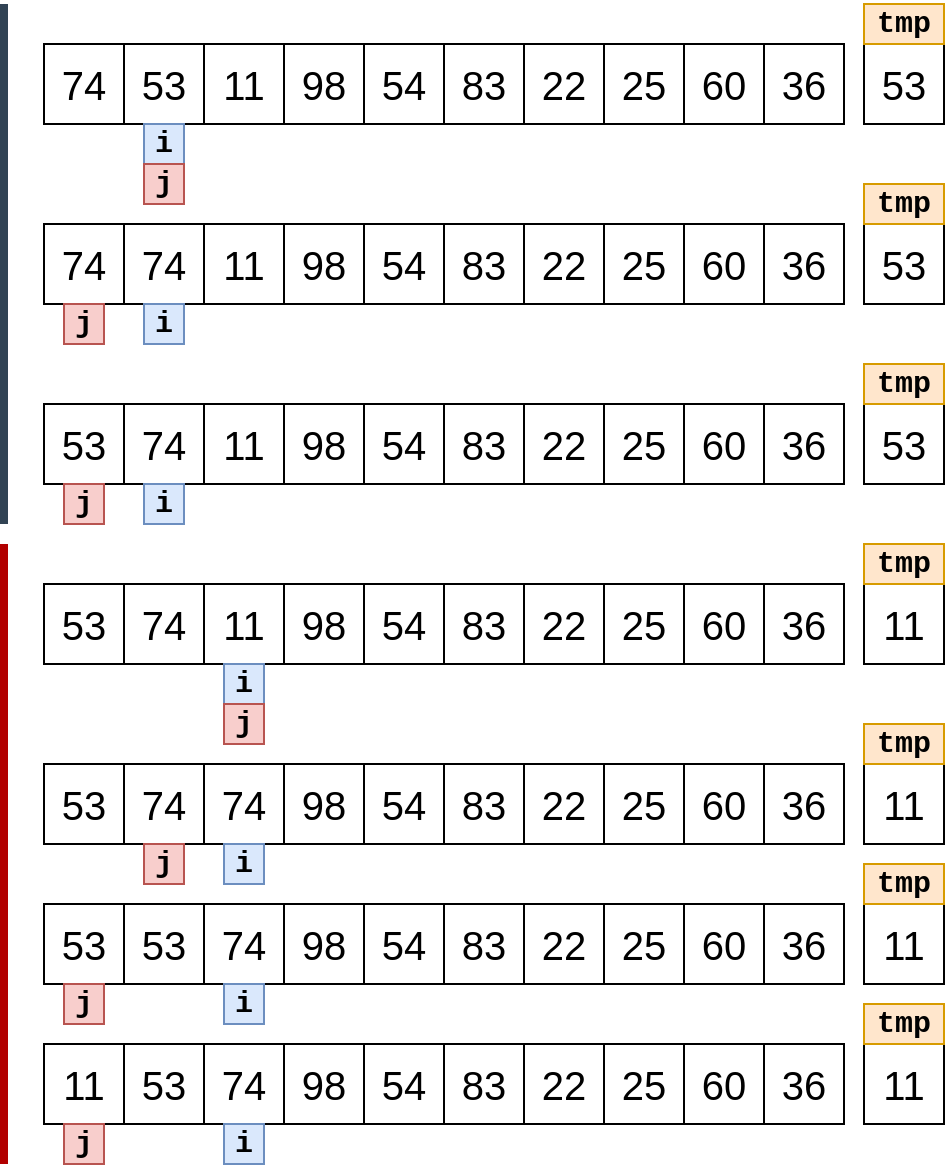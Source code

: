 <mxfile version="20.6.2" type="device"><diagram id="OG9glbJAfgWNklI4VPgX" name="Page-1"><mxGraphModel dx="1298" dy="900" grid="1" gridSize="10" guides="1" tooltips="1" connect="1" arrows="1" fold="1" page="1" pageScale="1" pageWidth="850" pageHeight="1100" math="0" shadow="0"><root><mxCell id="0"/><mxCell id="1" parent="0"/><mxCell id="pspeMJWj8pJ3dFkeA4iq-11" value="" style="group;fontSize=20;" vertex="1" connectable="0" parent="1"><mxGeometry x="40" y="40" width="400" height="40" as="geometry"/></mxCell><mxCell id="pspeMJWj8pJ3dFkeA4iq-1" value="74" style="whiteSpace=wrap;html=1;aspect=fixed;fontSize=20;" vertex="1" parent="pspeMJWj8pJ3dFkeA4iq-11"><mxGeometry width="40" height="40" as="geometry"/></mxCell><mxCell id="pspeMJWj8pJ3dFkeA4iq-2" value="53" style="whiteSpace=wrap;html=1;aspect=fixed;fontSize=20;" vertex="1" parent="pspeMJWj8pJ3dFkeA4iq-11"><mxGeometry x="40" width="40" height="40" as="geometry"/></mxCell><mxCell id="pspeMJWj8pJ3dFkeA4iq-3" value="11" style="whiteSpace=wrap;html=1;aspect=fixed;fontSize=20;" vertex="1" parent="pspeMJWj8pJ3dFkeA4iq-11"><mxGeometry x="80" width="40" height="40" as="geometry"/></mxCell><mxCell id="pspeMJWj8pJ3dFkeA4iq-4" value="98" style="whiteSpace=wrap;html=1;aspect=fixed;fontSize=20;" vertex="1" parent="pspeMJWj8pJ3dFkeA4iq-11"><mxGeometry x="120" width="40" height="40" as="geometry"/></mxCell><mxCell id="pspeMJWj8pJ3dFkeA4iq-5" value="54" style="whiteSpace=wrap;html=1;aspect=fixed;fontSize=20;" vertex="1" parent="pspeMJWj8pJ3dFkeA4iq-11"><mxGeometry x="160" width="40" height="40" as="geometry"/></mxCell><mxCell id="pspeMJWj8pJ3dFkeA4iq-6" value="83" style="whiteSpace=wrap;html=1;aspect=fixed;fontSize=20;" vertex="1" parent="pspeMJWj8pJ3dFkeA4iq-11"><mxGeometry x="200" width="40" height="40" as="geometry"/></mxCell><mxCell id="pspeMJWj8pJ3dFkeA4iq-7" value="22" style="whiteSpace=wrap;html=1;aspect=fixed;fontSize=20;" vertex="1" parent="pspeMJWj8pJ3dFkeA4iq-11"><mxGeometry x="240" width="40" height="40" as="geometry"/></mxCell><mxCell id="pspeMJWj8pJ3dFkeA4iq-8" value="25" style="whiteSpace=wrap;html=1;aspect=fixed;fontSize=20;" vertex="1" parent="pspeMJWj8pJ3dFkeA4iq-11"><mxGeometry x="280" width="40" height="40" as="geometry"/></mxCell><mxCell id="pspeMJWj8pJ3dFkeA4iq-9" value="60" style="whiteSpace=wrap;html=1;aspect=fixed;fontSize=20;" vertex="1" parent="pspeMJWj8pJ3dFkeA4iq-11"><mxGeometry x="320" width="40" height="40" as="geometry"/></mxCell><mxCell id="pspeMJWj8pJ3dFkeA4iq-10" value="36" style="whiteSpace=wrap;html=1;aspect=fixed;fontSize=20;" vertex="1" parent="pspeMJWj8pJ3dFkeA4iq-11"><mxGeometry x="360" width="40" height="40" as="geometry"/></mxCell><mxCell id="pspeMJWj8pJ3dFkeA4iq-13" value="i" style="whiteSpace=wrap;html=1;aspect=fixed;fontSize=15;fontStyle=1;fontFamily=Courier New;fillColor=#dae8fc;strokeColor=#6c8ebf;" vertex="1" parent="1"><mxGeometry x="90" y="80" width="20" height="20" as="geometry"/></mxCell><mxCell id="pspeMJWj8pJ3dFkeA4iq-14" value="j" style="whiteSpace=wrap;html=1;aspect=fixed;fontSize=15;fontStyle=1;fontFamily=Courier New;fillColor=#f8cecc;strokeColor=#b85450;" vertex="1" parent="1"><mxGeometry x="90" y="100" width="20" height="20" as="geometry"/></mxCell><mxCell id="pspeMJWj8pJ3dFkeA4iq-54" value="" style="group;fontSize=20;" vertex="1" connectable="0" parent="1"><mxGeometry x="40" y="130" width="400" height="40" as="geometry"/></mxCell><mxCell id="pspeMJWj8pJ3dFkeA4iq-55" value="74" style="whiteSpace=wrap;html=1;aspect=fixed;fontSize=20;" vertex="1" parent="pspeMJWj8pJ3dFkeA4iq-54"><mxGeometry width="40" height="40" as="geometry"/></mxCell><mxCell id="pspeMJWj8pJ3dFkeA4iq-56" value="74" style="whiteSpace=wrap;html=1;aspect=fixed;fontSize=20;" vertex="1" parent="pspeMJWj8pJ3dFkeA4iq-54"><mxGeometry x="40" width="40" height="40" as="geometry"/></mxCell><mxCell id="pspeMJWj8pJ3dFkeA4iq-57" value="11" style="whiteSpace=wrap;html=1;aspect=fixed;fontSize=20;" vertex="1" parent="pspeMJWj8pJ3dFkeA4iq-54"><mxGeometry x="80" width="40" height="40" as="geometry"/></mxCell><mxCell id="pspeMJWj8pJ3dFkeA4iq-58" value="98" style="whiteSpace=wrap;html=1;aspect=fixed;fontSize=20;" vertex="1" parent="pspeMJWj8pJ3dFkeA4iq-54"><mxGeometry x="120" width="40" height="40" as="geometry"/></mxCell><mxCell id="pspeMJWj8pJ3dFkeA4iq-59" value="54" style="whiteSpace=wrap;html=1;aspect=fixed;fontSize=20;" vertex="1" parent="pspeMJWj8pJ3dFkeA4iq-54"><mxGeometry x="160" width="40" height="40" as="geometry"/></mxCell><mxCell id="pspeMJWj8pJ3dFkeA4iq-60" value="83" style="whiteSpace=wrap;html=1;aspect=fixed;fontSize=20;" vertex="1" parent="pspeMJWj8pJ3dFkeA4iq-54"><mxGeometry x="200" width="40" height="40" as="geometry"/></mxCell><mxCell id="pspeMJWj8pJ3dFkeA4iq-61" value="22" style="whiteSpace=wrap;html=1;aspect=fixed;fontSize=20;" vertex="1" parent="pspeMJWj8pJ3dFkeA4iq-54"><mxGeometry x="240" width="40" height="40" as="geometry"/></mxCell><mxCell id="pspeMJWj8pJ3dFkeA4iq-62" value="25" style="whiteSpace=wrap;html=1;aspect=fixed;fontSize=20;" vertex="1" parent="pspeMJWj8pJ3dFkeA4iq-54"><mxGeometry x="280" width="40" height="40" as="geometry"/></mxCell><mxCell id="pspeMJWj8pJ3dFkeA4iq-63" value="60" style="whiteSpace=wrap;html=1;aspect=fixed;fontSize=20;" vertex="1" parent="pspeMJWj8pJ3dFkeA4iq-54"><mxGeometry x="320" width="40" height="40" as="geometry"/></mxCell><mxCell id="pspeMJWj8pJ3dFkeA4iq-64" value="36" style="whiteSpace=wrap;html=1;aspect=fixed;fontSize=20;" vertex="1" parent="pspeMJWj8pJ3dFkeA4iq-54"><mxGeometry x="360" width="40" height="40" as="geometry"/></mxCell><mxCell id="pspeMJWj8pJ3dFkeA4iq-65" value="i" style="whiteSpace=wrap;html=1;aspect=fixed;fontSize=15;fontStyle=1;fontFamily=Courier New;fillColor=#dae8fc;strokeColor=#6c8ebf;" vertex="1" parent="1"><mxGeometry x="90" y="170" width="20" height="20" as="geometry"/></mxCell><mxCell id="pspeMJWj8pJ3dFkeA4iq-66" value="j" style="whiteSpace=wrap;html=1;aspect=fixed;fontSize=15;fontStyle=1;fontFamily=Courier New;fillColor=#f8cecc;strokeColor=#b85450;" vertex="1" parent="1"><mxGeometry x="50" y="170" width="20" height="20" as="geometry"/></mxCell><mxCell id="pspeMJWj8pJ3dFkeA4iq-67" value="" style="group;fontSize=20;" vertex="1" connectable="0" parent="1"><mxGeometry x="40" y="220" width="400" height="40" as="geometry"/></mxCell><mxCell id="pspeMJWj8pJ3dFkeA4iq-68" value="53" style="whiteSpace=wrap;html=1;aspect=fixed;fontSize=20;" vertex="1" parent="pspeMJWj8pJ3dFkeA4iq-67"><mxGeometry width="40" height="40" as="geometry"/></mxCell><mxCell id="pspeMJWj8pJ3dFkeA4iq-69" value="74" style="whiteSpace=wrap;html=1;aspect=fixed;fontSize=20;" vertex="1" parent="pspeMJWj8pJ3dFkeA4iq-67"><mxGeometry x="40" width="40" height="40" as="geometry"/></mxCell><mxCell id="pspeMJWj8pJ3dFkeA4iq-70" value="11" style="whiteSpace=wrap;html=1;aspect=fixed;fontSize=20;" vertex="1" parent="pspeMJWj8pJ3dFkeA4iq-67"><mxGeometry x="80" width="40" height="40" as="geometry"/></mxCell><mxCell id="pspeMJWj8pJ3dFkeA4iq-71" value="98" style="whiteSpace=wrap;html=1;aspect=fixed;fontSize=20;" vertex="1" parent="pspeMJWj8pJ3dFkeA4iq-67"><mxGeometry x="120" width="40" height="40" as="geometry"/></mxCell><mxCell id="pspeMJWj8pJ3dFkeA4iq-72" value="54" style="whiteSpace=wrap;html=1;aspect=fixed;fontSize=20;" vertex="1" parent="pspeMJWj8pJ3dFkeA4iq-67"><mxGeometry x="160" width="40" height="40" as="geometry"/></mxCell><mxCell id="pspeMJWj8pJ3dFkeA4iq-73" value="83" style="whiteSpace=wrap;html=1;aspect=fixed;fontSize=20;" vertex="1" parent="pspeMJWj8pJ3dFkeA4iq-67"><mxGeometry x="200" width="40" height="40" as="geometry"/></mxCell><mxCell id="pspeMJWj8pJ3dFkeA4iq-74" value="22" style="whiteSpace=wrap;html=1;aspect=fixed;fontSize=20;" vertex="1" parent="pspeMJWj8pJ3dFkeA4iq-67"><mxGeometry x="240" width="40" height="40" as="geometry"/></mxCell><mxCell id="pspeMJWj8pJ3dFkeA4iq-75" value="25" style="whiteSpace=wrap;html=1;aspect=fixed;fontSize=20;" vertex="1" parent="pspeMJWj8pJ3dFkeA4iq-67"><mxGeometry x="280" width="40" height="40" as="geometry"/></mxCell><mxCell id="pspeMJWj8pJ3dFkeA4iq-76" value="60" style="whiteSpace=wrap;html=1;aspect=fixed;fontSize=20;" vertex="1" parent="pspeMJWj8pJ3dFkeA4iq-67"><mxGeometry x="320" width="40" height="40" as="geometry"/></mxCell><mxCell id="pspeMJWj8pJ3dFkeA4iq-77" value="36" style="whiteSpace=wrap;html=1;aspect=fixed;fontSize=20;" vertex="1" parent="pspeMJWj8pJ3dFkeA4iq-67"><mxGeometry x="360" width="40" height="40" as="geometry"/></mxCell><mxCell id="pspeMJWj8pJ3dFkeA4iq-78" value="i" style="whiteSpace=wrap;html=1;aspect=fixed;fontSize=15;fontStyle=1;fontFamily=Courier New;fillColor=#dae8fc;strokeColor=#6c8ebf;" vertex="1" parent="1"><mxGeometry x="90" y="260" width="20" height="20" as="geometry"/></mxCell><mxCell id="pspeMJWj8pJ3dFkeA4iq-79" value="j" style="whiteSpace=wrap;html=1;aspect=fixed;fontSize=15;fontStyle=1;fontFamily=Courier New;fillColor=#f8cecc;strokeColor=#b85450;" vertex="1" parent="1"><mxGeometry x="50" y="260" width="20" height="20" as="geometry"/></mxCell><mxCell id="pspeMJWj8pJ3dFkeA4iq-85" value="" style="group" vertex="1" connectable="0" parent="1"><mxGeometry x="450" y="20" width="40" height="60" as="geometry"/></mxCell><mxCell id="pspeMJWj8pJ3dFkeA4iq-80" value="53" style="whiteSpace=wrap;html=1;aspect=fixed;fontSize=20;" vertex="1" parent="pspeMJWj8pJ3dFkeA4iq-85"><mxGeometry y="20" width="40" height="40" as="geometry"/></mxCell><mxCell id="pspeMJWj8pJ3dFkeA4iq-82" value="&lt;b&gt;tmp&lt;/b&gt;" style="rounded=0;whiteSpace=wrap;html=1;fontFamily=Courier New;fontSize=15;fillColor=#ffe6cc;strokeColor=#d79b00;" vertex="1" parent="pspeMJWj8pJ3dFkeA4iq-85"><mxGeometry width="40" height="20" as="geometry"/></mxCell><mxCell id="pspeMJWj8pJ3dFkeA4iq-86" value="" style="group" vertex="1" connectable="0" parent="1"><mxGeometry x="450" y="110" width="40" height="60" as="geometry"/></mxCell><mxCell id="pspeMJWj8pJ3dFkeA4iq-87" value="53" style="whiteSpace=wrap;html=1;aspect=fixed;fontSize=20;" vertex="1" parent="pspeMJWj8pJ3dFkeA4iq-86"><mxGeometry y="20" width="40" height="40" as="geometry"/></mxCell><mxCell id="pspeMJWj8pJ3dFkeA4iq-88" value="&lt;b&gt;tmp&lt;/b&gt;" style="rounded=0;whiteSpace=wrap;html=1;fontFamily=Courier New;fontSize=15;fillColor=#ffe6cc;strokeColor=#d79b00;" vertex="1" parent="pspeMJWj8pJ3dFkeA4iq-86"><mxGeometry width="40" height="20" as="geometry"/></mxCell><mxCell id="pspeMJWj8pJ3dFkeA4iq-89" value="" style="group" vertex="1" connectable="0" parent="1"><mxGeometry x="450" y="200" width="40" height="60" as="geometry"/></mxCell><mxCell id="pspeMJWj8pJ3dFkeA4iq-90" value="53" style="whiteSpace=wrap;html=1;aspect=fixed;fontSize=20;" vertex="1" parent="pspeMJWj8pJ3dFkeA4iq-89"><mxGeometry y="20" width="40" height="40" as="geometry"/></mxCell><mxCell id="pspeMJWj8pJ3dFkeA4iq-91" value="&lt;b&gt;tmp&lt;/b&gt;" style="rounded=0;whiteSpace=wrap;html=1;fontFamily=Courier New;fontSize=15;fillColor=#ffe6cc;strokeColor=#d79b00;" vertex="1" parent="pspeMJWj8pJ3dFkeA4iq-89"><mxGeometry width="40" height="20" as="geometry"/></mxCell><mxCell id="pspeMJWj8pJ3dFkeA4iq-92" value="" style="endArrow=none;html=1;rounded=0;fontFamily=Courier New;fontSize=15;strokeWidth=4;fillColor=#647687;strokeColor=#314354;" edge="1" parent="1"><mxGeometry width="50" height="50" relative="1" as="geometry"><mxPoint x="20" y="280" as="sourcePoint"/><mxPoint x="20" y="20" as="targetPoint"/></mxGeometry></mxCell><mxCell id="pspeMJWj8pJ3dFkeA4iq-93" value="" style="endArrow=none;html=1;rounded=0;fontFamily=Courier New;fontSize=15;strokeWidth=4;fillColor=#e51400;strokeColor=#B20000;" edge="1" parent="1"><mxGeometry width="50" height="50" relative="1" as="geometry"><mxPoint x="20" y="600" as="sourcePoint"/><mxPoint x="20" y="290" as="targetPoint"/></mxGeometry></mxCell><mxCell id="pspeMJWj8pJ3dFkeA4iq-95" value="" style="group;fontSize=20;" vertex="1" connectable="0" parent="1"><mxGeometry x="40" y="310" width="400" height="40" as="geometry"/></mxCell><mxCell id="pspeMJWj8pJ3dFkeA4iq-96" value="53" style="whiteSpace=wrap;html=1;aspect=fixed;fontSize=20;" vertex="1" parent="pspeMJWj8pJ3dFkeA4iq-95"><mxGeometry width="40" height="40" as="geometry"/></mxCell><mxCell id="pspeMJWj8pJ3dFkeA4iq-97" value="74" style="whiteSpace=wrap;html=1;aspect=fixed;fontSize=20;" vertex="1" parent="pspeMJWj8pJ3dFkeA4iq-95"><mxGeometry x="40" width="40" height="40" as="geometry"/></mxCell><mxCell id="pspeMJWj8pJ3dFkeA4iq-98" value="11" style="whiteSpace=wrap;html=1;aspect=fixed;fontSize=20;" vertex="1" parent="pspeMJWj8pJ3dFkeA4iq-95"><mxGeometry x="80" width="40" height="40" as="geometry"/></mxCell><mxCell id="pspeMJWj8pJ3dFkeA4iq-99" value="98" style="whiteSpace=wrap;html=1;aspect=fixed;fontSize=20;" vertex="1" parent="pspeMJWj8pJ3dFkeA4iq-95"><mxGeometry x="120" width="40" height="40" as="geometry"/></mxCell><mxCell id="pspeMJWj8pJ3dFkeA4iq-100" value="54" style="whiteSpace=wrap;html=1;aspect=fixed;fontSize=20;" vertex="1" parent="pspeMJWj8pJ3dFkeA4iq-95"><mxGeometry x="160" width="40" height="40" as="geometry"/></mxCell><mxCell id="pspeMJWj8pJ3dFkeA4iq-101" value="83" style="whiteSpace=wrap;html=1;aspect=fixed;fontSize=20;" vertex="1" parent="pspeMJWj8pJ3dFkeA4iq-95"><mxGeometry x="200" width="40" height="40" as="geometry"/></mxCell><mxCell id="pspeMJWj8pJ3dFkeA4iq-102" value="22" style="whiteSpace=wrap;html=1;aspect=fixed;fontSize=20;" vertex="1" parent="pspeMJWj8pJ3dFkeA4iq-95"><mxGeometry x="240" width="40" height="40" as="geometry"/></mxCell><mxCell id="pspeMJWj8pJ3dFkeA4iq-103" value="25" style="whiteSpace=wrap;html=1;aspect=fixed;fontSize=20;" vertex="1" parent="pspeMJWj8pJ3dFkeA4iq-95"><mxGeometry x="280" width="40" height="40" as="geometry"/></mxCell><mxCell id="pspeMJWj8pJ3dFkeA4iq-104" value="60" style="whiteSpace=wrap;html=1;aspect=fixed;fontSize=20;" vertex="1" parent="pspeMJWj8pJ3dFkeA4iq-95"><mxGeometry x="320" width="40" height="40" as="geometry"/></mxCell><mxCell id="pspeMJWj8pJ3dFkeA4iq-105" value="36" style="whiteSpace=wrap;html=1;aspect=fixed;fontSize=20;" vertex="1" parent="pspeMJWj8pJ3dFkeA4iq-95"><mxGeometry x="360" width="40" height="40" as="geometry"/></mxCell><mxCell id="pspeMJWj8pJ3dFkeA4iq-106" value="i" style="whiteSpace=wrap;html=1;aspect=fixed;fontSize=15;fontStyle=1;fontFamily=Courier New;fillColor=#dae8fc;strokeColor=#6c8ebf;" vertex="1" parent="1"><mxGeometry x="130" y="350" width="20" height="20" as="geometry"/></mxCell><mxCell id="pspeMJWj8pJ3dFkeA4iq-107" value="j" style="whiteSpace=wrap;html=1;aspect=fixed;fontSize=15;fontStyle=1;fontFamily=Courier New;fillColor=#f8cecc;strokeColor=#b85450;" vertex="1" parent="1"><mxGeometry x="130" y="370" width="20" height="20" as="geometry"/></mxCell><mxCell id="pspeMJWj8pJ3dFkeA4iq-108" value="" style="group" vertex="1" connectable="0" parent="1"><mxGeometry x="450" y="290" width="40" height="60" as="geometry"/></mxCell><mxCell id="pspeMJWj8pJ3dFkeA4iq-109" value="11" style="whiteSpace=wrap;html=1;aspect=fixed;fontSize=20;" vertex="1" parent="pspeMJWj8pJ3dFkeA4iq-108"><mxGeometry y="20" width="40" height="40" as="geometry"/></mxCell><mxCell id="pspeMJWj8pJ3dFkeA4iq-110" value="&lt;b&gt;tmp&lt;/b&gt;" style="rounded=0;whiteSpace=wrap;html=1;fontFamily=Courier New;fontSize=15;fillColor=#ffe6cc;strokeColor=#d79b00;" vertex="1" parent="pspeMJWj8pJ3dFkeA4iq-108"><mxGeometry width="40" height="20" as="geometry"/></mxCell><mxCell id="pspeMJWj8pJ3dFkeA4iq-111" value="" style="group;fontSize=20;" vertex="1" connectable="0" parent="1"><mxGeometry x="40" y="400" width="400" height="40" as="geometry"/></mxCell><mxCell id="pspeMJWj8pJ3dFkeA4iq-112" value="53" style="whiteSpace=wrap;html=1;aspect=fixed;fontSize=20;" vertex="1" parent="pspeMJWj8pJ3dFkeA4iq-111"><mxGeometry width="40" height="40" as="geometry"/></mxCell><mxCell id="pspeMJWj8pJ3dFkeA4iq-113" value="74" style="whiteSpace=wrap;html=1;aspect=fixed;fontSize=20;" vertex="1" parent="pspeMJWj8pJ3dFkeA4iq-111"><mxGeometry x="40" width="40" height="40" as="geometry"/></mxCell><mxCell id="pspeMJWj8pJ3dFkeA4iq-114" value="74" style="whiteSpace=wrap;html=1;aspect=fixed;fontSize=20;" vertex="1" parent="pspeMJWj8pJ3dFkeA4iq-111"><mxGeometry x="80" width="40" height="40" as="geometry"/></mxCell><mxCell id="pspeMJWj8pJ3dFkeA4iq-115" value="98" style="whiteSpace=wrap;html=1;aspect=fixed;fontSize=20;" vertex="1" parent="pspeMJWj8pJ3dFkeA4iq-111"><mxGeometry x="120" width="40" height="40" as="geometry"/></mxCell><mxCell id="pspeMJWj8pJ3dFkeA4iq-116" value="54" style="whiteSpace=wrap;html=1;aspect=fixed;fontSize=20;" vertex="1" parent="pspeMJWj8pJ3dFkeA4iq-111"><mxGeometry x="160" width="40" height="40" as="geometry"/></mxCell><mxCell id="pspeMJWj8pJ3dFkeA4iq-117" value="83" style="whiteSpace=wrap;html=1;aspect=fixed;fontSize=20;" vertex="1" parent="pspeMJWj8pJ3dFkeA4iq-111"><mxGeometry x="200" width="40" height="40" as="geometry"/></mxCell><mxCell id="pspeMJWj8pJ3dFkeA4iq-118" value="22" style="whiteSpace=wrap;html=1;aspect=fixed;fontSize=20;" vertex="1" parent="pspeMJWj8pJ3dFkeA4iq-111"><mxGeometry x="240" width="40" height="40" as="geometry"/></mxCell><mxCell id="pspeMJWj8pJ3dFkeA4iq-119" value="25" style="whiteSpace=wrap;html=1;aspect=fixed;fontSize=20;" vertex="1" parent="pspeMJWj8pJ3dFkeA4iq-111"><mxGeometry x="280" width="40" height="40" as="geometry"/></mxCell><mxCell id="pspeMJWj8pJ3dFkeA4iq-120" value="60" style="whiteSpace=wrap;html=1;aspect=fixed;fontSize=20;" vertex="1" parent="pspeMJWj8pJ3dFkeA4iq-111"><mxGeometry x="320" width="40" height="40" as="geometry"/></mxCell><mxCell id="pspeMJWj8pJ3dFkeA4iq-121" value="36" style="whiteSpace=wrap;html=1;aspect=fixed;fontSize=20;" vertex="1" parent="pspeMJWj8pJ3dFkeA4iq-111"><mxGeometry x="360" width="40" height="40" as="geometry"/></mxCell><mxCell id="pspeMJWj8pJ3dFkeA4iq-122" value="i" style="whiteSpace=wrap;html=1;aspect=fixed;fontSize=15;fontStyle=1;fontFamily=Courier New;fillColor=#dae8fc;strokeColor=#6c8ebf;" vertex="1" parent="1"><mxGeometry x="130" y="440" width="20" height="20" as="geometry"/></mxCell><mxCell id="pspeMJWj8pJ3dFkeA4iq-123" value="j" style="whiteSpace=wrap;html=1;aspect=fixed;fontSize=15;fontStyle=1;fontFamily=Courier New;fillColor=#f8cecc;strokeColor=#b85450;" vertex="1" parent="1"><mxGeometry x="90" y="440" width="20" height="20" as="geometry"/></mxCell><mxCell id="pspeMJWj8pJ3dFkeA4iq-124" value="" style="group" vertex="1" connectable="0" parent="1"><mxGeometry x="450" y="380" width="40" height="60" as="geometry"/></mxCell><mxCell id="pspeMJWj8pJ3dFkeA4iq-125" value="11" style="whiteSpace=wrap;html=1;aspect=fixed;fontSize=20;" vertex="1" parent="pspeMJWj8pJ3dFkeA4iq-124"><mxGeometry y="20" width="40" height="40" as="geometry"/></mxCell><mxCell id="pspeMJWj8pJ3dFkeA4iq-126" value="&lt;b&gt;tmp&lt;/b&gt;" style="rounded=0;whiteSpace=wrap;html=1;fontFamily=Courier New;fontSize=15;fillColor=#ffe6cc;strokeColor=#d79b00;" vertex="1" parent="pspeMJWj8pJ3dFkeA4iq-124"><mxGeometry width="40" height="20" as="geometry"/></mxCell><mxCell id="pspeMJWj8pJ3dFkeA4iq-128" value="" style="group;fontSize=20;" vertex="1" connectable="0" parent="1"><mxGeometry x="40" y="470" width="400" height="40" as="geometry"/></mxCell><mxCell id="pspeMJWj8pJ3dFkeA4iq-129" value="53" style="whiteSpace=wrap;html=1;aspect=fixed;fontSize=20;" vertex="1" parent="pspeMJWj8pJ3dFkeA4iq-128"><mxGeometry width="40" height="40" as="geometry"/></mxCell><mxCell id="pspeMJWj8pJ3dFkeA4iq-130" value="53" style="whiteSpace=wrap;html=1;aspect=fixed;fontSize=20;" vertex="1" parent="pspeMJWj8pJ3dFkeA4iq-128"><mxGeometry x="40" width="40" height="40" as="geometry"/></mxCell><mxCell id="pspeMJWj8pJ3dFkeA4iq-131" value="74" style="whiteSpace=wrap;html=1;aspect=fixed;fontSize=20;" vertex="1" parent="pspeMJWj8pJ3dFkeA4iq-128"><mxGeometry x="80" width="40" height="40" as="geometry"/></mxCell><mxCell id="pspeMJWj8pJ3dFkeA4iq-132" value="98" style="whiteSpace=wrap;html=1;aspect=fixed;fontSize=20;" vertex="1" parent="pspeMJWj8pJ3dFkeA4iq-128"><mxGeometry x="120" width="40" height="40" as="geometry"/></mxCell><mxCell id="pspeMJWj8pJ3dFkeA4iq-133" value="54" style="whiteSpace=wrap;html=1;aspect=fixed;fontSize=20;" vertex="1" parent="pspeMJWj8pJ3dFkeA4iq-128"><mxGeometry x="160" width="40" height="40" as="geometry"/></mxCell><mxCell id="pspeMJWj8pJ3dFkeA4iq-134" value="83" style="whiteSpace=wrap;html=1;aspect=fixed;fontSize=20;" vertex="1" parent="pspeMJWj8pJ3dFkeA4iq-128"><mxGeometry x="200" width="40" height="40" as="geometry"/></mxCell><mxCell id="pspeMJWj8pJ3dFkeA4iq-135" value="22" style="whiteSpace=wrap;html=1;aspect=fixed;fontSize=20;" vertex="1" parent="pspeMJWj8pJ3dFkeA4iq-128"><mxGeometry x="240" width="40" height="40" as="geometry"/></mxCell><mxCell id="pspeMJWj8pJ3dFkeA4iq-136" value="25" style="whiteSpace=wrap;html=1;aspect=fixed;fontSize=20;" vertex="1" parent="pspeMJWj8pJ3dFkeA4iq-128"><mxGeometry x="280" width="40" height="40" as="geometry"/></mxCell><mxCell id="pspeMJWj8pJ3dFkeA4iq-137" value="60" style="whiteSpace=wrap;html=1;aspect=fixed;fontSize=20;" vertex="1" parent="pspeMJWj8pJ3dFkeA4iq-128"><mxGeometry x="320" width="40" height="40" as="geometry"/></mxCell><mxCell id="pspeMJWj8pJ3dFkeA4iq-138" value="36" style="whiteSpace=wrap;html=1;aspect=fixed;fontSize=20;" vertex="1" parent="pspeMJWj8pJ3dFkeA4iq-128"><mxGeometry x="360" width="40" height="40" as="geometry"/></mxCell><mxCell id="pspeMJWj8pJ3dFkeA4iq-139" value="i" style="whiteSpace=wrap;html=1;aspect=fixed;fontSize=15;fontStyle=1;fontFamily=Courier New;fillColor=#dae8fc;strokeColor=#6c8ebf;" vertex="1" parent="1"><mxGeometry x="130" y="510" width="20" height="20" as="geometry"/></mxCell><mxCell id="pspeMJWj8pJ3dFkeA4iq-140" value="j" style="whiteSpace=wrap;html=1;aspect=fixed;fontSize=15;fontStyle=1;fontFamily=Courier New;fillColor=#f8cecc;strokeColor=#b85450;" vertex="1" parent="1"><mxGeometry x="50" y="510" width="20" height="20" as="geometry"/></mxCell><mxCell id="pspeMJWj8pJ3dFkeA4iq-141" value="" style="group" vertex="1" connectable="0" parent="1"><mxGeometry x="450" y="450" width="40" height="60" as="geometry"/></mxCell><mxCell id="pspeMJWj8pJ3dFkeA4iq-142" value="11" style="whiteSpace=wrap;html=1;aspect=fixed;fontSize=20;" vertex="1" parent="pspeMJWj8pJ3dFkeA4iq-141"><mxGeometry y="20" width="40" height="40" as="geometry"/></mxCell><mxCell id="pspeMJWj8pJ3dFkeA4iq-143" value="&lt;b&gt;tmp&lt;/b&gt;" style="rounded=0;whiteSpace=wrap;html=1;fontFamily=Courier New;fontSize=15;fillColor=#ffe6cc;strokeColor=#d79b00;" vertex="1" parent="pspeMJWj8pJ3dFkeA4iq-141"><mxGeometry width="40" height="20" as="geometry"/></mxCell><mxCell id="pspeMJWj8pJ3dFkeA4iq-144" value="" style="group;fontSize=20;" vertex="1" connectable="0" parent="1"><mxGeometry x="40" y="540" width="400" height="40" as="geometry"/></mxCell><mxCell id="pspeMJWj8pJ3dFkeA4iq-145" value="11" style="whiteSpace=wrap;html=1;aspect=fixed;fontSize=20;" vertex="1" parent="pspeMJWj8pJ3dFkeA4iq-144"><mxGeometry width="40" height="40" as="geometry"/></mxCell><mxCell id="pspeMJWj8pJ3dFkeA4iq-146" value="53" style="whiteSpace=wrap;html=1;aspect=fixed;fontSize=20;" vertex="1" parent="pspeMJWj8pJ3dFkeA4iq-144"><mxGeometry x="40" width="40" height="40" as="geometry"/></mxCell><mxCell id="pspeMJWj8pJ3dFkeA4iq-147" value="74" style="whiteSpace=wrap;html=1;aspect=fixed;fontSize=20;" vertex="1" parent="pspeMJWj8pJ3dFkeA4iq-144"><mxGeometry x="80" width="40" height="40" as="geometry"/></mxCell><mxCell id="pspeMJWj8pJ3dFkeA4iq-148" value="98" style="whiteSpace=wrap;html=1;aspect=fixed;fontSize=20;" vertex="1" parent="pspeMJWj8pJ3dFkeA4iq-144"><mxGeometry x="120" width="40" height="40" as="geometry"/></mxCell><mxCell id="pspeMJWj8pJ3dFkeA4iq-149" value="54" style="whiteSpace=wrap;html=1;aspect=fixed;fontSize=20;" vertex="1" parent="pspeMJWj8pJ3dFkeA4iq-144"><mxGeometry x="160" width="40" height="40" as="geometry"/></mxCell><mxCell id="pspeMJWj8pJ3dFkeA4iq-150" value="83" style="whiteSpace=wrap;html=1;aspect=fixed;fontSize=20;" vertex="1" parent="pspeMJWj8pJ3dFkeA4iq-144"><mxGeometry x="200" width="40" height="40" as="geometry"/></mxCell><mxCell id="pspeMJWj8pJ3dFkeA4iq-151" value="22" style="whiteSpace=wrap;html=1;aspect=fixed;fontSize=20;" vertex="1" parent="pspeMJWj8pJ3dFkeA4iq-144"><mxGeometry x="240" width="40" height="40" as="geometry"/></mxCell><mxCell id="pspeMJWj8pJ3dFkeA4iq-152" value="25" style="whiteSpace=wrap;html=1;aspect=fixed;fontSize=20;" vertex="1" parent="pspeMJWj8pJ3dFkeA4iq-144"><mxGeometry x="280" width="40" height="40" as="geometry"/></mxCell><mxCell id="pspeMJWj8pJ3dFkeA4iq-153" value="60" style="whiteSpace=wrap;html=1;aspect=fixed;fontSize=20;" vertex="1" parent="pspeMJWj8pJ3dFkeA4iq-144"><mxGeometry x="320" width="40" height="40" as="geometry"/></mxCell><mxCell id="pspeMJWj8pJ3dFkeA4iq-154" value="36" style="whiteSpace=wrap;html=1;aspect=fixed;fontSize=20;" vertex="1" parent="pspeMJWj8pJ3dFkeA4iq-144"><mxGeometry x="360" width="40" height="40" as="geometry"/></mxCell><mxCell id="pspeMJWj8pJ3dFkeA4iq-155" value="i" style="whiteSpace=wrap;html=1;aspect=fixed;fontSize=15;fontStyle=1;fontFamily=Courier New;fillColor=#dae8fc;strokeColor=#6c8ebf;" vertex="1" parent="1"><mxGeometry x="130" y="580" width="20" height="20" as="geometry"/></mxCell><mxCell id="pspeMJWj8pJ3dFkeA4iq-156" value="j" style="whiteSpace=wrap;html=1;aspect=fixed;fontSize=15;fontStyle=1;fontFamily=Courier New;fillColor=#f8cecc;strokeColor=#b85450;" vertex="1" parent="1"><mxGeometry x="50" y="580" width="20" height="20" as="geometry"/></mxCell><mxCell id="pspeMJWj8pJ3dFkeA4iq-157" value="" style="group" vertex="1" connectable="0" parent="1"><mxGeometry x="450" y="520" width="40" height="60" as="geometry"/></mxCell><mxCell id="pspeMJWj8pJ3dFkeA4iq-158" value="11" style="whiteSpace=wrap;html=1;aspect=fixed;fontSize=20;" vertex="1" parent="pspeMJWj8pJ3dFkeA4iq-157"><mxGeometry y="20" width="40" height="40" as="geometry"/></mxCell><mxCell id="pspeMJWj8pJ3dFkeA4iq-159" value="&lt;b&gt;tmp&lt;/b&gt;" style="rounded=0;whiteSpace=wrap;html=1;fontFamily=Courier New;fontSize=15;fillColor=#ffe6cc;strokeColor=#d79b00;" vertex="1" parent="pspeMJWj8pJ3dFkeA4iq-157"><mxGeometry width="40" height="20" as="geometry"/></mxCell></root></mxGraphModel></diagram></mxfile>